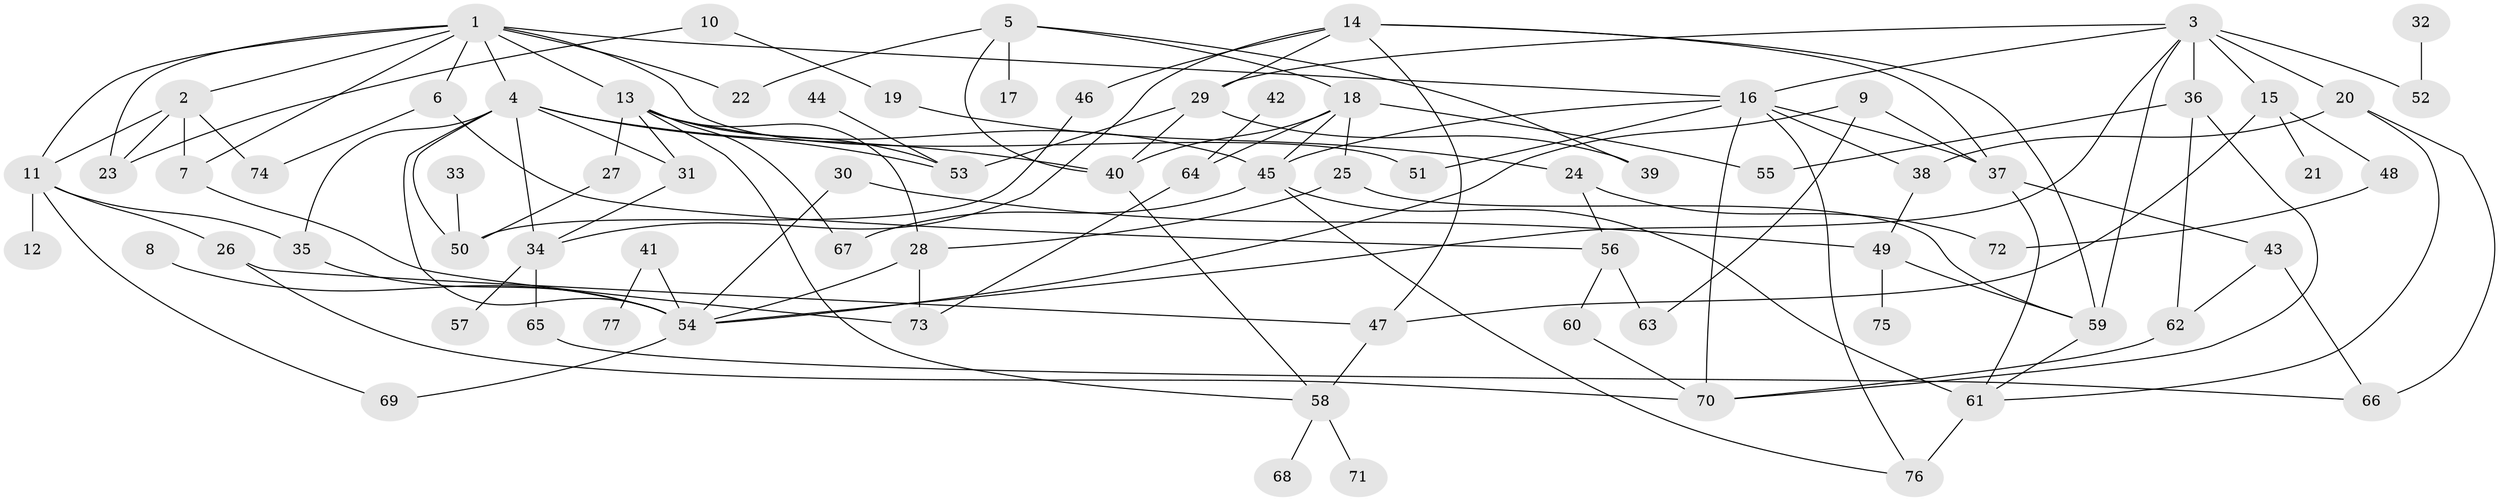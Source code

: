 // original degree distribution, {2: 0.2734375, 10: 0.015625, 7: 0.015625, 5: 0.0703125, 4: 0.171875, 6: 0.0234375, 3: 0.21875, 1: 0.2109375}
// Generated by graph-tools (version 1.1) at 2025/36/03/04/25 23:36:03]
// undirected, 77 vertices, 130 edges
graph export_dot {
  node [color=gray90,style=filled];
  1;
  2;
  3;
  4;
  5;
  6;
  7;
  8;
  9;
  10;
  11;
  12;
  13;
  14;
  15;
  16;
  17;
  18;
  19;
  20;
  21;
  22;
  23;
  24;
  25;
  26;
  27;
  28;
  29;
  30;
  31;
  32;
  33;
  34;
  35;
  36;
  37;
  38;
  39;
  40;
  41;
  42;
  43;
  44;
  45;
  46;
  47;
  48;
  49;
  50;
  51;
  52;
  53;
  54;
  55;
  56;
  57;
  58;
  59;
  60;
  61;
  62;
  63;
  64;
  65;
  66;
  67;
  68;
  69;
  70;
  71;
  72;
  73;
  74;
  75;
  76;
  77;
  1 -- 2 [weight=1.0];
  1 -- 4 [weight=1.0];
  1 -- 6 [weight=1.0];
  1 -- 7 [weight=1.0];
  1 -- 11 [weight=1.0];
  1 -- 13 [weight=1.0];
  1 -- 16 [weight=1.0];
  1 -- 22 [weight=1.0];
  1 -- 23 [weight=1.0];
  1 -- 51 [weight=1.0];
  2 -- 7 [weight=1.0];
  2 -- 11 [weight=1.0];
  2 -- 23 [weight=1.0];
  2 -- 74 [weight=1.0];
  3 -- 15 [weight=2.0];
  3 -- 16 [weight=1.0];
  3 -- 20 [weight=1.0];
  3 -- 29 [weight=1.0];
  3 -- 36 [weight=1.0];
  3 -- 52 [weight=1.0];
  3 -- 54 [weight=1.0];
  3 -- 59 [weight=1.0];
  4 -- 31 [weight=1.0];
  4 -- 34 [weight=1.0];
  4 -- 35 [weight=1.0];
  4 -- 40 [weight=1.0];
  4 -- 50 [weight=1.0];
  4 -- 53 [weight=1.0];
  4 -- 54 [weight=1.0];
  5 -- 17 [weight=1.0];
  5 -- 18 [weight=1.0];
  5 -- 22 [weight=1.0];
  5 -- 39 [weight=1.0];
  5 -- 40 [weight=1.0];
  6 -- 56 [weight=1.0];
  6 -- 74 [weight=1.0];
  7 -- 73 [weight=1.0];
  8 -- 54 [weight=1.0];
  9 -- 37 [weight=1.0];
  9 -- 54 [weight=1.0];
  9 -- 63 [weight=1.0];
  10 -- 19 [weight=1.0];
  10 -- 23 [weight=1.0];
  11 -- 12 [weight=1.0];
  11 -- 26 [weight=1.0];
  11 -- 35 [weight=1.0];
  11 -- 69 [weight=1.0];
  13 -- 27 [weight=1.0];
  13 -- 28 [weight=1.0];
  13 -- 31 [weight=1.0];
  13 -- 45 [weight=1.0];
  13 -- 53 [weight=1.0];
  13 -- 58 [weight=1.0];
  13 -- 67 [weight=1.0];
  14 -- 29 [weight=1.0];
  14 -- 34 [weight=1.0];
  14 -- 37 [weight=1.0];
  14 -- 46 [weight=1.0];
  14 -- 47 [weight=1.0];
  14 -- 59 [weight=1.0];
  15 -- 21 [weight=1.0];
  15 -- 47 [weight=1.0];
  15 -- 48 [weight=1.0];
  16 -- 37 [weight=1.0];
  16 -- 38 [weight=1.0];
  16 -- 45 [weight=1.0];
  16 -- 51 [weight=1.0];
  16 -- 70 [weight=1.0];
  16 -- 76 [weight=1.0];
  18 -- 25 [weight=1.0];
  18 -- 40 [weight=1.0];
  18 -- 45 [weight=1.0];
  18 -- 55 [weight=1.0];
  18 -- 64 [weight=1.0];
  19 -- 24 [weight=1.0];
  20 -- 38 [weight=1.0];
  20 -- 61 [weight=1.0];
  20 -- 66 [weight=1.0];
  24 -- 56 [weight=1.0];
  24 -- 72 [weight=1.0];
  25 -- 28 [weight=1.0];
  25 -- 59 [weight=1.0];
  26 -- 47 [weight=1.0];
  26 -- 70 [weight=1.0];
  27 -- 50 [weight=1.0];
  28 -- 54 [weight=1.0];
  28 -- 73 [weight=1.0];
  29 -- 39 [weight=1.0];
  29 -- 40 [weight=1.0];
  29 -- 53 [weight=1.0];
  30 -- 49 [weight=1.0];
  30 -- 54 [weight=1.0];
  31 -- 34 [weight=1.0];
  32 -- 52 [weight=1.0];
  33 -- 50 [weight=1.0];
  34 -- 57 [weight=1.0];
  34 -- 65 [weight=1.0];
  35 -- 54 [weight=1.0];
  36 -- 55 [weight=1.0];
  36 -- 62 [weight=1.0];
  36 -- 70 [weight=1.0];
  37 -- 43 [weight=1.0];
  37 -- 61 [weight=1.0];
  38 -- 49 [weight=1.0];
  40 -- 58 [weight=1.0];
  41 -- 54 [weight=1.0];
  41 -- 77 [weight=1.0];
  42 -- 64 [weight=1.0];
  43 -- 62 [weight=1.0];
  43 -- 66 [weight=1.0];
  44 -- 53 [weight=1.0];
  45 -- 61 [weight=1.0];
  45 -- 67 [weight=1.0];
  45 -- 76 [weight=1.0];
  46 -- 50 [weight=1.0];
  47 -- 58 [weight=1.0];
  48 -- 72 [weight=1.0];
  49 -- 59 [weight=1.0];
  49 -- 75 [weight=1.0];
  54 -- 69 [weight=1.0];
  56 -- 60 [weight=1.0];
  56 -- 63 [weight=1.0];
  58 -- 68 [weight=1.0];
  58 -- 71 [weight=1.0];
  59 -- 61 [weight=1.0];
  60 -- 70 [weight=1.0];
  61 -- 76 [weight=2.0];
  62 -- 70 [weight=1.0];
  64 -- 73 [weight=1.0];
  65 -- 66 [weight=1.0];
}

